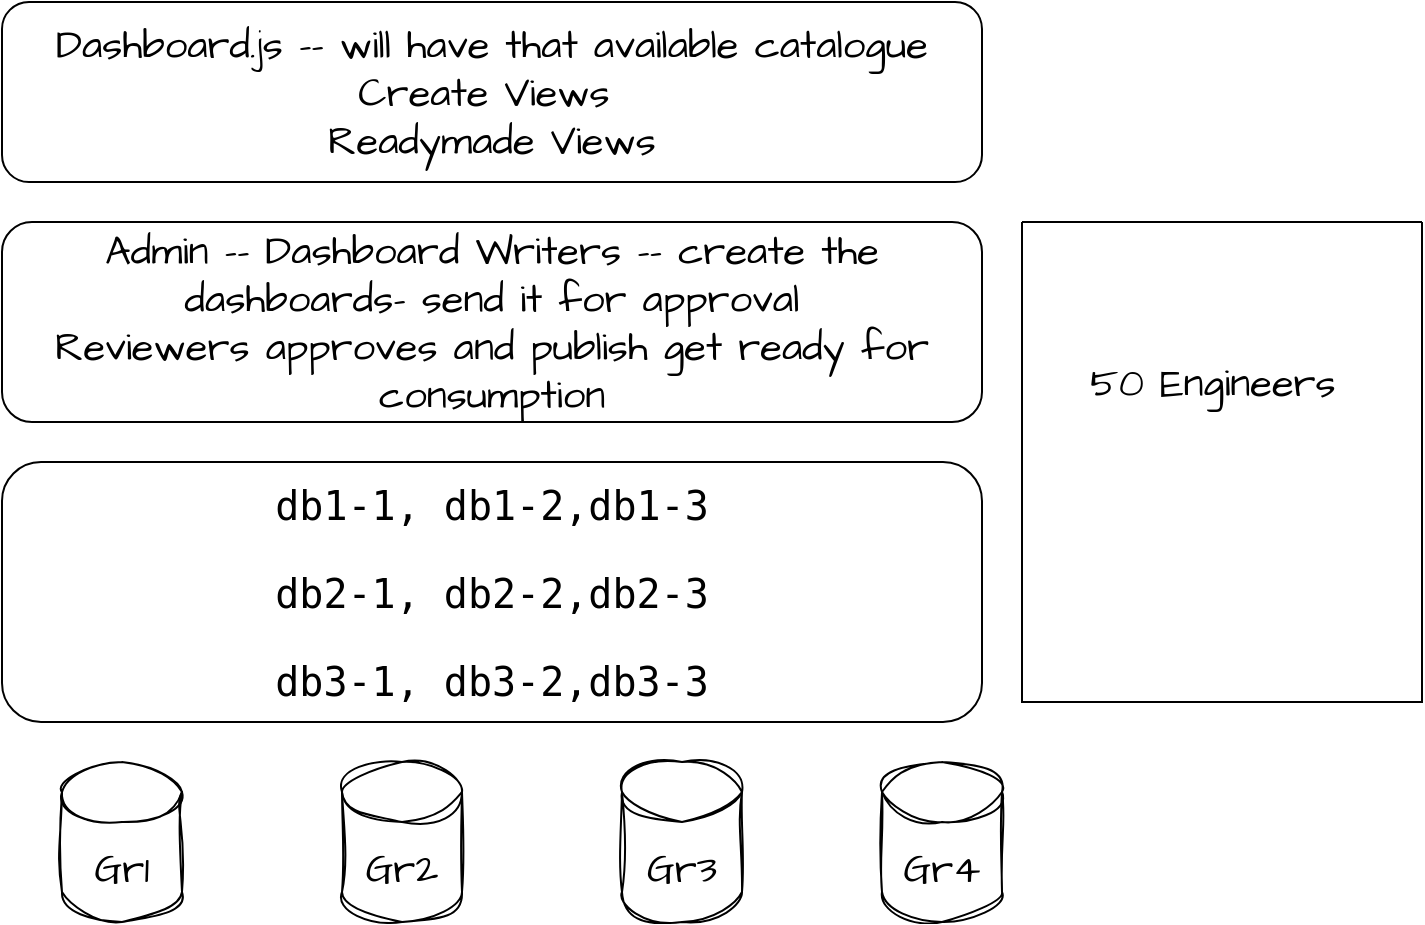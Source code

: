 <mxfile>
    <diagram id="nAW8TVtmyQRJXyLAPGmM" name="Page-1">
        <mxGraphModel dx="836" dy="1970" grid="1" gridSize="10" guides="1" tooltips="1" connect="1" arrows="1" fold="1" page="1" pageScale="1" pageWidth="1169" pageHeight="1654" math="0" shadow="0">
            <root>
                <mxCell id="0"/>
                <mxCell id="1" parent="0"/>
                <mxCell id="3" value="Gr1" style="shape=cylinder3;whiteSpace=wrap;html=1;boundedLbl=1;backgroundOutline=1;size=15;sketch=1;hachureGap=4;jiggle=2;curveFitting=1;fontFamily=Architects Daughter;fontSource=https%3A%2F%2Ffonts.googleapis.com%2Fcss%3Ffamily%3DArchitects%2BDaughter;fontSize=20;" vertex="1" parent="1">
                    <mxGeometry x="220" y="160" width="60" height="80" as="geometry"/>
                </mxCell>
                <mxCell id="4" value="Gr2" style="shape=cylinder3;whiteSpace=wrap;html=1;boundedLbl=1;backgroundOutline=1;size=15;sketch=1;hachureGap=4;jiggle=2;curveFitting=1;fontFamily=Architects Daughter;fontSource=https%3A%2F%2Ffonts.googleapis.com%2Fcss%3Ffamily%3DArchitects%2BDaughter;fontSize=20;" vertex="1" parent="1">
                    <mxGeometry x="360" y="160" width="60" height="80" as="geometry"/>
                </mxCell>
                <mxCell id="5" value="Gr3" style="shape=cylinder3;whiteSpace=wrap;html=1;boundedLbl=1;backgroundOutline=1;size=15;sketch=1;hachureGap=4;jiggle=2;curveFitting=1;fontFamily=Architects Daughter;fontSource=https%3A%2F%2Ffonts.googleapis.com%2Fcss%3Ffamily%3DArchitects%2BDaughter;fontSize=20;" vertex="1" parent="1">
                    <mxGeometry x="500" y="160" width="60" height="80" as="geometry"/>
                </mxCell>
                <mxCell id="6" value="Gr4" style="shape=cylinder3;whiteSpace=wrap;html=1;boundedLbl=1;backgroundOutline=1;size=15;sketch=1;hachureGap=4;jiggle=2;curveFitting=1;fontFamily=Architects Daughter;fontSource=https%3A%2F%2Ffonts.googleapis.com%2Fcss%3Ffamily%3DArchitects%2BDaughter;fontSize=20;" vertex="1" parent="1">
                    <mxGeometry x="630" y="160" width="60" height="80" as="geometry"/>
                </mxCell>
                <mxCell id="7" value="&lt;pre&gt;db1-1, db1-2,db1-3&lt;/pre&gt;&lt;pre&gt;&lt;pre style=&quot;border-color: var(--border-color);&quot;&gt;db2-1, db2-2,db2-3&lt;/pre&gt;&lt;pre style=&quot;border-color: var(--border-color);&quot;&gt;db3-1, db3-2,db3-3&lt;/pre&gt;&lt;/pre&gt;" style="rounded=1;whiteSpace=wrap;html=1;hachureGap=4;fontFamily=Architects Daughter;fontSource=https%3A%2F%2Ffonts.googleapis.com%2Fcss%3Ffamily%3DArchitects%2BDaughter;fontSize=20;" vertex="1" parent="1">
                    <mxGeometry x="190" y="10" width="490" height="130" as="geometry"/>
                </mxCell>
                <mxCell id="8" value="Admin -- Dashboard Writers -- create the dashboards- send it for approval&lt;br&gt;Reviewers approves and publish get ready for consumption" style="rounded=1;whiteSpace=wrap;html=1;sketch=0;hachureGap=4;jiggle=2;curveFitting=1;fontFamily=Architects Daughter;fontSource=https%3A%2F%2Ffonts.googleapis.com%2Fcss%3Ffamily%3DArchitects%2BDaughter;fontSize=20;" vertex="1" parent="1">
                    <mxGeometry x="190" y="-110" width="490" height="100" as="geometry"/>
                </mxCell>
                <mxCell id="9" value="Dashboard.js -- will have that available catalogue&lt;br&gt;Create Views&amp;nbsp;&lt;br&gt;Readymade Views" style="rounded=1;whiteSpace=wrap;html=1;sketch=0;hachureGap=4;jiggle=2;curveFitting=1;fontFamily=Architects Daughter;fontSource=https%3A%2F%2Ffonts.googleapis.com%2Fcss%3Ffamily%3DArchitects%2BDaughter;fontSize=20;" vertex="1" parent="1">
                    <mxGeometry x="190" y="-220" width="490" height="90" as="geometry"/>
                </mxCell>
                <mxCell id="11" value="" style="swimlane;startSize=0;sketch=0;hachureGap=4;jiggle=2;curveFitting=1;fontFamily=Architects Daughter;fontSource=https%3A%2F%2Ffonts.googleapis.com%2Fcss%3Ffamily%3DArchitects%2BDaughter;fontSize=20;" vertex="1" parent="1">
                    <mxGeometry x="700" y="-110" width="200" height="240" as="geometry"/>
                </mxCell>
                <mxCell id="12" value="50 Engineers" style="text;html=1;align=center;verticalAlign=middle;resizable=0;points=[];autosize=1;strokeColor=none;fillColor=none;fontSize=20;fontFamily=Architects Daughter;sketch=0;hachureGap=4;jiggle=2;curveFitting=1;fontSource=https%3A%2F%2Ffonts.googleapis.com%2Fcss%3Ffamily%3DArchitects%2BDaughter;" vertex="1" parent="11">
                    <mxGeometry x="20" y="60" width="150" height="40" as="geometry"/>
                </mxCell>
            </root>
        </mxGraphModel>
    </diagram>
</mxfile>